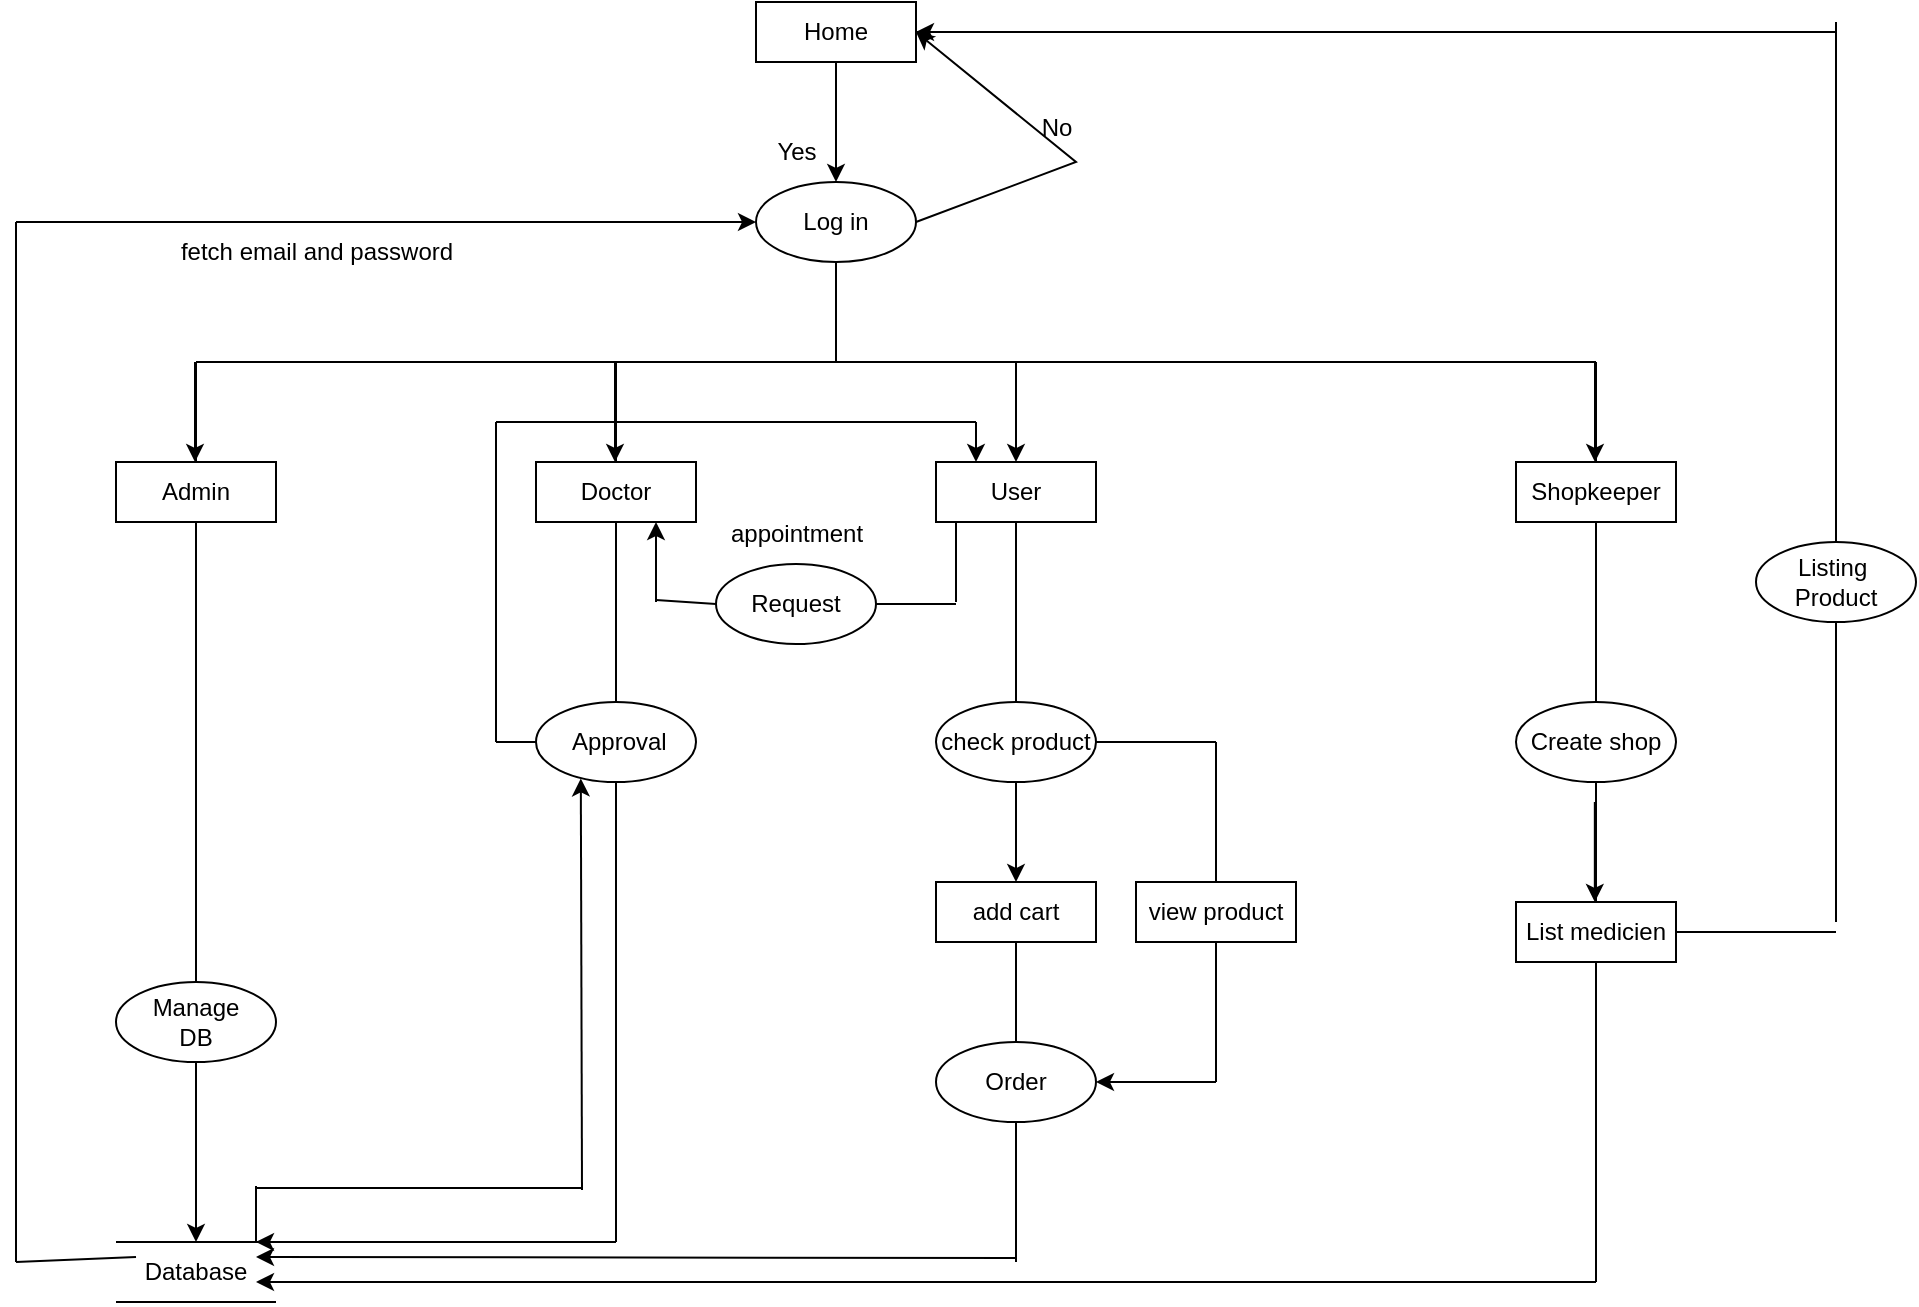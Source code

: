 <mxfile version="23.1.5" type="device">
  <diagram name="Page-1" id="McV0C9bORlA8MUhvKw8x">
    <mxGraphModel dx="1036" dy="606" grid="1" gridSize="10" guides="1" tooltips="1" connect="1" arrows="1" fold="1" page="1" pageScale="1" pageWidth="5000" pageHeight="5000" math="0" shadow="0">
      <root>
        <mxCell id="0" />
        <mxCell id="1" parent="0" />
        <mxCell id="qZHpds9XYvqcVHS1-env-73" value="Home" style="rounded=0;whiteSpace=wrap;html=1;" vertex="1" parent="1">
          <mxGeometry x="460" y="100" width="80" height="30" as="geometry" />
        </mxCell>
        <mxCell id="qZHpds9XYvqcVHS1-env-74" value="" style="endArrow=classic;html=1;rounded=0;exitX=0.5;exitY=1;exitDx=0;exitDy=0;" edge="1" parent="1" source="qZHpds9XYvqcVHS1-env-73">
          <mxGeometry width="50" height="50" relative="1" as="geometry">
            <mxPoint x="470" y="180" as="sourcePoint" />
            <mxPoint x="500" y="190" as="targetPoint" />
          </mxGeometry>
        </mxCell>
        <mxCell id="qZHpds9XYvqcVHS1-env-75" value="Log in" style="ellipse;whiteSpace=wrap;html=1;" vertex="1" parent="1">
          <mxGeometry x="460" y="190" width="80" height="40" as="geometry" />
        </mxCell>
        <mxCell id="qZHpds9XYvqcVHS1-env-76" value="" style="endArrow=none;html=1;rounded=0;" edge="1" parent="1">
          <mxGeometry width="50" height="50" relative="1" as="geometry">
            <mxPoint x="500" y="280" as="sourcePoint" />
            <mxPoint x="500" y="230" as="targetPoint" />
          </mxGeometry>
        </mxCell>
        <mxCell id="qZHpds9XYvqcVHS1-env-77" value="" style="endArrow=classic;html=1;rounded=0;entryX=1;entryY=0.5;entryDx=0;entryDy=0;exitX=1;exitY=0.5;exitDx=0;exitDy=0;" edge="1" parent="1" source="qZHpds9XYvqcVHS1-env-75" target="qZHpds9XYvqcVHS1-env-73">
          <mxGeometry width="50" height="50" relative="1" as="geometry">
            <mxPoint x="550" y="210" as="sourcePoint" />
            <mxPoint x="630" y="130" as="targetPoint" />
            <Array as="points">
              <mxPoint x="620" y="180" />
            </Array>
          </mxGeometry>
        </mxCell>
        <mxCell id="qZHpds9XYvqcVHS1-env-78" value="Admin" style="rounded=0;whiteSpace=wrap;html=1;" vertex="1" parent="1">
          <mxGeometry x="140" y="330" width="80" height="30" as="geometry" />
        </mxCell>
        <mxCell id="qZHpds9XYvqcVHS1-env-79" value="" style="endArrow=none;html=1;rounded=0;" edge="1" parent="1">
          <mxGeometry width="50" height="50" relative="1" as="geometry">
            <mxPoint x="180" y="280" as="sourcePoint" />
            <mxPoint x="880" y="280" as="targetPoint" />
          </mxGeometry>
        </mxCell>
        <mxCell id="qZHpds9XYvqcVHS1-env-80" value="" style="endArrow=none;html=1;rounded=0;exitX=0.5;exitY=0;exitDx=0;exitDy=0;" edge="1" parent="1" source="qZHpds9XYvqcVHS1-env-78">
          <mxGeometry width="50" height="50" relative="1" as="geometry">
            <mxPoint x="560" y="300" as="sourcePoint" />
            <mxPoint x="180" y="280" as="targetPoint" />
          </mxGeometry>
        </mxCell>
        <mxCell id="qZHpds9XYvqcVHS1-env-81" value="Doctor" style="rounded=0;whiteSpace=wrap;html=1;" vertex="1" parent="1">
          <mxGeometry x="350" y="330" width="80" height="30" as="geometry" />
        </mxCell>
        <mxCell id="qZHpds9XYvqcVHS1-env-82" value="" style="endArrow=none;html=1;rounded=0;exitX=0.5;exitY=0;exitDx=0;exitDy=0;" edge="1" parent="1" source="qZHpds9XYvqcVHS1-env-81">
          <mxGeometry width="50" height="50" relative="1" as="geometry">
            <mxPoint x="770" y="300" as="sourcePoint" />
            <mxPoint x="390" y="280" as="targetPoint" />
          </mxGeometry>
        </mxCell>
        <mxCell id="qZHpds9XYvqcVHS1-env-83" value="User" style="rounded=0;whiteSpace=wrap;html=1;" vertex="1" parent="1">
          <mxGeometry x="550" y="330" width="80" height="30" as="geometry" />
        </mxCell>
        <mxCell id="qZHpds9XYvqcVHS1-env-84" value="Shopkeeper" style="rounded=0;whiteSpace=wrap;html=1;" vertex="1" parent="1">
          <mxGeometry x="840" y="330" width="80" height="30" as="geometry" />
        </mxCell>
        <mxCell id="qZHpds9XYvqcVHS1-env-85" value="" style="endArrow=none;html=1;rounded=0;exitX=0.5;exitY=0;exitDx=0;exitDy=0;" edge="1" parent="1" source="qZHpds9XYvqcVHS1-env-84">
          <mxGeometry width="50" height="50" relative="1" as="geometry">
            <mxPoint x="1260" y="300" as="sourcePoint" />
            <mxPoint x="880" y="280" as="targetPoint" />
          </mxGeometry>
        </mxCell>
        <mxCell id="qZHpds9XYvqcVHS1-env-86" value="" style="endArrow=none;html=1;rounded=0;entryX=0.5;entryY=1;entryDx=0;entryDy=0;" edge="1" parent="1" target="qZHpds9XYvqcVHS1-env-78">
          <mxGeometry width="50" height="50" relative="1" as="geometry">
            <mxPoint x="180" y="600" as="sourcePoint" />
            <mxPoint x="470" y="570" as="targetPoint" />
          </mxGeometry>
        </mxCell>
        <mxCell id="qZHpds9XYvqcVHS1-env-87" value="" style="endArrow=none;html=1;rounded=0;" edge="1" parent="1">
          <mxGeometry width="50" height="50" relative="1" as="geometry">
            <mxPoint x="140" y="720" as="sourcePoint" />
            <mxPoint x="220" y="720" as="targetPoint" />
          </mxGeometry>
        </mxCell>
        <mxCell id="qZHpds9XYvqcVHS1-env-88" value="" style="endArrow=none;html=1;rounded=0;" edge="1" parent="1">
          <mxGeometry width="50" height="50" relative="1" as="geometry">
            <mxPoint x="140" y="750" as="sourcePoint" />
            <mxPoint x="220" y="750" as="targetPoint" />
          </mxGeometry>
        </mxCell>
        <mxCell id="qZHpds9XYvqcVHS1-env-89" value="Database" style="text;html=1;align=center;verticalAlign=middle;whiteSpace=wrap;rounded=0;" vertex="1" parent="1">
          <mxGeometry x="150" y="720" width="60" height="30" as="geometry" />
        </mxCell>
        <mxCell id="qZHpds9XYvqcVHS1-env-90" value="" style="endArrow=none;html=1;rounded=0;entryX=0.5;entryY=1;entryDx=0;entryDy=0;" edge="1" parent="1" target="qZHpds9XYvqcVHS1-env-81">
          <mxGeometry width="50" height="50" relative="1" as="geometry">
            <mxPoint x="390" y="450" as="sourcePoint" />
            <mxPoint x="470" y="570" as="targetPoint" />
          </mxGeometry>
        </mxCell>
        <mxCell id="qZHpds9XYvqcVHS1-env-91" value="&amp;nbsp;Approval" style="ellipse;whiteSpace=wrap;html=1;" vertex="1" parent="1">
          <mxGeometry x="350" y="450" width="80" height="40" as="geometry" />
        </mxCell>
        <mxCell id="qZHpds9XYvqcVHS1-env-92" value="" style="endArrow=none;html=1;rounded=0;entryX=0.5;entryY=1;entryDx=0;entryDy=0;" edge="1" parent="1">
          <mxGeometry width="50" height="50" relative="1" as="geometry">
            <mxPoint x="590" y="450" as="sourcePoint" />
            <mxPoint x="590" y="360" as="targetPoint" />
          </mxGeometry>
        </mxCell>
        <mxCell id="qZHpds9XYvqcVHS1-env-93" value="check product" style="ellipse;whiteSpace=wrap;html=1;" vertex="1" parent="1">
          <mxGeometry x="550" y="450" width="80" height="40" as="geometry" />
        </mxCell>
        <mxCell id="qZHpds9XYvqcVHS1-env-94" value="" style="endArrow=none;html=1;rounded=0;entryX=0.5;entryY=1;entryDx=0;entryDy=0;" edge="1" parent="1">
          <mxGeometry width="50" height="50" relative="1" as="geometry">
            <mxPoint x="880" y="450" as="sourcePoint" />
            <mxPoint x="880" y="360" as="targetPoint" />
          </mxGeometry>
        </mxCell>
        <mxCell id="qZHpds9XYvqcVHS1-env-95" value="Create shop" style="ellipse;whiteSpace=wrap;html=1;" vertex="1" parent="1">
          <mxGeometry x="840" y="450" width="80" height="40" as="geometry" />
        </mxCell>
        <mxCell id="qZHpds9XYvqcVHS1-env-96" value="List medicien" style="rounded=0;whiteSpace=wrap;html=1;" vertex="1" parent="1">
          <mxGeometry x="840" y="550" width="80" height="30" as="geometry" />
        </mxCell>
        <mxCell id="qZHpds9XYvqcVHS1-env-97" value="" style="endArrow=none;html=1;rounded=0;exitX=0.5;exitY=1;exitDx=0;exitDy=0;entryX=0.5;entryY=0;entryDx=0;entryDy=0;" edge="1" parent="1" source="qZHpds9XYvqcVHS1-env-95" target="qZHpds9XYvqcVHS1-env-96">
          <mxGeometry width="50" height="50" relative="1" as="geometry">
            <mxPoint x="450" y="530" as="sourcePoint" />
            <mxPoint x="820" y="580" as="targetPoint" />
          </mxGeometry>
        </mxCell>
        <mxCell id="qZHpds9XYvqcVHS1-env-98" value="" style="endArrow=none;html=1;rounded=0;entryX=1;entryY=0.5;entryDx=0;entryDy=0;" edge="1" parent="1" target="qZHpds9XYvqcVHS1-env-73">
          <mxGeometry width="50" height="50" relative="1" as="geometry">
            <mxPoint x="1000" y="115" as="sourcePoint" />
            <mxPoint x="500" y="300" as="targetPoint" />
          </mxGeometry>
        </mxCell>
        <mxCell id="qZHpds9XYvqcVHS1-env-99" value="" style="endArrow=none;html=1;rounded=0;" edge="1" parent="1">
          <mxGeometry width="50" height="50" relative="1" as="geometry">
            <mxPoint x="1000" y="370" as="sourcePoint" />
            <mxPoint x="1000" y="110" as="targetPoint" />
          </mxGeometry>
        </mxCell>
        <mxCell id="qZHpds9XYvqcVHS1-env-100" value="Listing&amp;nbsp;&lt;br&gt;Product" style="ellipse;whiteSpace=wrap;html=1;" vertex="1" parent="1">
          <mxGeometry x="960" y="370" width="80" height="40" as="geometry" />
        </mxCell>
        <mxCell id="qZHpds9XYvqcVHS1-env-101" value="" style="endArrow=none;html=1;rounded=0;entryX=0.5;entryY=1;entryDx=0;entryDy=0;" edge="1" parent="1" target="qZHpds9XYvqcVHS1-env-100">
          <mxGeometry width="50" height="50" relative="1" as="geometry">
            <mxPoint x="1000" y="560" as="sourcePoint" />
            <mxPoint x="640" y="300" as="targetPoint" />
          </mxGeometry>
        </mxCell>
        <mxCell id="qZHpds9XYvqcVHS1-env-102" value="" style="endArrow=none;html=1;rounded=0;exitX=1;exitY=0.5;exitDx=0;exitDy=0;" edge="1" parent="1" source="qZHpds9XYvqcVHS1-env-96">
          <mxGeometry width="50" height="50" relative="1" as="geometry">
            <mxPoint x="590" y="350" as="sourcePoint" />
            <mxPoint x="1000" y="565" as="targetPoint" />
          </mxGeometry>
        </mxCell>
        <mxCell id="qZHpds9XYvqcVHS1-env-103" value="" style="endArrow=classic;html=1;rounded=0;entryX=1;entryY=0.5;entryDx=0;entryDy=0;" edge="1" parent="1" target="qZHpds9XYvqcVHS1-env-73">
          <mxGeometry width="50" height="50" relative="1" as="geometry">
            <mxPoint x="680" y="115" as="sourcePoint" />
            <mxPoint x="720" y="20" as="targetPoint" />
          </mxGeometry>
        </mxCell>
        <mxCell id="qZHpds9XYvqcVHS1-env-104" value="" style="endArrow=classic;html=1;rounded=0;entryX=0.5;entryY=0;entryDx=0;entryDy=0;" edge="1" parent="1" target="qZHpds9XYvqcVHS1-env-83">
          <mxGeometry width="50" height="50" relative="1" as="geometry">
            <mxPoint x="590" y="280" as="sourcePoint" />
            <mxPoint x="720" y="210" as="targetPoint" />
          </mxGeometry>
        </mxCell>
        <mxCell id="qZHpds9XYvqcVHS1-env-105" value="" style="endArrow=classic;html=1;rounded=0;entryX=0.5;entryY=0;entryDx=0;entryDy=0;" edge="1" parent="1">
          <mxGeometry width="50" height="50" relative="1" as="geometry">
            <mxPoint x="879.5" y="280" as="sourcePoint" />
            <mxPoint x="879.5" y="330" as="targetPoint" />
          </mxGeometry>
        </mxCell>
        <mxCell id="qZHpds9XYvqcVHS1-env-106" value="" style="endArrow=classic;html=1;rounded=0;entryX=0.5;entryY=0;entryDx=0;entryDy=0;" edge="1" parent="1">
          <mxGeometry width="50" height="50" relative="1" as="geometry">
            <mxPoint x="389.5" y="280" as="sourcePoint" />
            <mxPoint x="389.5" y="330" as="targetPoint" />
          </mxGeometry>
        </mxCell>
        <mxCell id="qZHpds9XYvqcVHS1-env-107" value="" style="endArrow=classic;html=1;rounded=0;entryX=0.5;entryY=0;entryDx=0;entryDy=0;" edge="1" parent="1">
          <mxGeometry width="50" height="50" relative="1" as="geometry">
            <mxPoint x="179.5" y="280" as="sourcePoint" />
            <mxPoint x="179.5" y="330" as="targetPoint" />
          </mxGeometry>
        </mxCell>
        <mxCell id="qZHpds9XYvqcVHS1-env-108" value="Manage&lt;br&gt;DB" style="ellipse;whiteSpace=wrap;html=1;" vertex="1" parent="1">
          <mxGeometry x="140" y="590" width="80" height="40" as="geometry" />
        </mxCell>
        <mxCell id="qZHpds9XYvqcVHS1-env-109" value="" style="endArrow=classic;html=1;rounded=0;exitX=0.5;exitY=1;exitDx=0;exitDy=0;entryX=0.5;entryY=0;entryDx=0;entryDy=0;" edge="1" parent="1" source="qZHpds9XYvqcVHS1-env-108" target="qZHpds9XYvqcVHS1-env-89">
          <mxGeometry width="50" height="50" relative="1" as="geometry">
            <mxPoint x="280" y="430" as="sourcePoint" />
            <mxPoint x="210" y="700" as="targetPoint" />
          </mxGeometry>
        </mxCell>
        <mxCell id="qZHpds9XYvqcVHS1-env-110" value="" style="endArrow=none;html=1;rounded=0;entryX=0.5;entryY=1;entryDx=0;entryDy=0;" edge="1" parent="1" target="qZHpds9XYvqcVHS1-env-96">
          <mxGeometry width="50" height="50" relative="1" as="geometry">
            <mxPoint x="880" y="740" as="sourcePoint" />
            <mxPoint x="590" y="380" as="targetPoint" />
          </mxGeometry>
        </mxCell>
        <mxCell id="qZHpds9XYvqcVHS1-env-111" value="" style="endArrow=classic;html=1;rounded=0;entryX=1;entryY=0.5;entryDx=0;entryDy=0;" edge="1" parent="1">
          <mxGeometry width="50" height="50" relative="1" as="geometry">
            <mxPoint x="880" y="740" as="sourcePoint" />
            <mxPoint x="210.0" y="740" as="targetPoint" />
          </mxGeometry>
        </mxCell>
        <mxCell id="qZHpds9XYvqcVHS1-env-112" value="add cart" style="rounded=0;whiteSpace=wrap;html=1;" vertex="1" parent="1">
          <mxGeometry x="550" y="540" width="80" height="30" as="geometry" />
        </mxCell>
        <mxCell id="qZHpds9XYvqcVHS1-env-113" value="" style="endArrow=classic;html=1;rounded=0;entryX=0.5;entryY=0;entryDx=0;entryDy=0;" edge="1" parent="1" target="qZHpds9XYvqcVHS1-env-112">
          <mxGeometry width="50" height="50" relative="1" as="geometry">
            <mxPoint x="590" y="490" as="sourcePoint" />
            <mxPoint x="720" y="420" as="targetPoint" />
          </mxGeometry>
        </mxCell>
        <mxCell id="qZHpds9XYvqcVHS1-env-114" value="" style="endArrow=none;html=1;rounded=0;entryX=0.5;entryY=1;entryDx=0;entryDy=0;" edge="1" parent="1" target="qZHpds9XYvqcVHS1-env-112">
          <mxGeometry width="50" height="50" relative="1" as="geometry">
            <mxPoint x="590" y="620" as="sourcePoint" />
            <mxPoint x="590" y="580" as="targetPoint" />
          </mxGeometry>
        </mxCell>
        <mxCell id="qZHpds9XYvqcVHS1-env-115" value="Order" style="ellipse;whiteSpace=wrap;html=1;" vertex="1" parent="1">
          <mxGeometry x="550" y="620" width="80" height="40" as="geometry" />
        </mxCell>
        <mxCell id="qZHpds9XYvqcVHS1-env-116" value="" style="endArrow=none;html=1;rounded=0;entryX=0.5;entryY=1;entryDx=0;entryDy=0;" edge="1" parent="1" target="qZHpds9XYvqcVHS1-env-115">
          <mxGeometry width="50" height="50" relative="1" as="geometry">
            <mxPoint x="590" y="730" as="sourcePoint" />
            <mxPoint x="590" y="420" as="targetPoint" />
          </mxGeometry>
        </mxCell>
        <mxCell id="qZHpds9XYvqcVHS1-env-117" value="" style="endArrow=classic;html=1;rounded=0;entryX=1;entryY=0.25;entryDx=0;entryDy=0;" edge="1" parent="1" target="qZHpds9XYvqcVHS1-env-89">
          <mxGeometry width="50" height="50" relative="1" as="geometry">
            <mxPoint x="590" y="728" as="sourcePoint" />
            <mxPoint x="590" y="420" as="targetPoint" />
          </mxGeometry>
        </mxCell>
        <mxCell id="qZHpds9XYvqcVHS1-env-118" value="" style="endArrow=classic;html=1;rounded=0;entryX=1;entryY=0.25;entryDx=0;entryDy=0;" edge="1" parent="1">
          <mxGeometry width="50" height="50" relative="1" as="geometry">
            <mxPoint x="390" y="720" as="sourcePoint" />
            <mxPoint x="210" y="720" as="targetPoint" />
          </mxGeometry>
        </mxCell>
        <mxCell id="qZHpds9XYvqcVHS1-env-119" value="" style="endArrow=none;html=1;rounded=0;entryX=0.5;entryY=1;entryDx=0;entryDy=0;" edge="1" parent="1" target="qZHpds9XYvqcVHS1-env-91">
          <mxGeometry width="50" height="50" relative="1" as="geometry">
            <mxPoint x="390" y="720" as="sourcePoint" />
            <mxPoint x="390" y="570" as="targetPoint" />
          </mxGeometry>
        </mxCell>
        <mxCell id="qZHpds9XYvqcVHS1-env-120" value="Yes" style="text;html=1;align=center;verticalAlign=middle;resizable=0;points=[];autosize=1;strokeColor=none;fillColor=none;" vertex="1" parent="1">
          <mxGeometry x="460" y="160" width="40" height="30" as="geometry" />
        </mxCell>
        <mxCell id="qZHpds9XYvqcVHS1-env-121" value="No" style="text;html=1;align=center;verticalAlign=middle;resizable=0;points=[];autosize=1;strokeColor=none;fillColor=none;" vertex="1" parent="1">
          <mxGeometry x="590" y="148" width="40" height="30" as="geometry" />
        </mxCell>
        <mxCell id="qZHpds9XYvqcVHS1-env-122" value="" style="endArrow=none;html=1;rounded=0;entryX=0.5;entryY=1;entryDx=0;entryDy=0;" edge="1" parent="1">
          <mxGeometry width="50" height="50" relative="1" as="geometry">
            <mxPoint x="560" y="400" as="sourcePoint" />
            <mxPoint x="560" y="360" as="targetPoint" />
          </mxGeometry>
        </mxCell>
        <mxCell id="qZHpds9XYvqcVHS1-env-123" value="appointment" style="text;html=1;align=center;verticalAlign=middle;resizable=0;points=[];autosize=1;strokeColor=none;fillColor=none;" vertex="1" parent="1">
          <mxGeometry x="435" y="351" width="90" height="30" as="geometry" />
        </mxCell>
        <mxCell id="qZHpds9XYvqcVHS1-env-124" value="view product" style="rounded=0;whiteSpace=wrap;html=1;" vertex="1" parent="1">
          <mxGeometry x="650" y="540" width="80" height="30" as="geometry" />
        </mxCell>
        <mxCell id="qZHpds9XYvqcVHS1-env-125" value="" style="endArrow=classic;html=1;rounded=0;entryX=1;entryY=0.5;entryDx=0;entryDy=0;" edge="1" parent="1" target="qZHpds9XYvqcVHS1-env-115">
          <mxGeometry width="50" height="50" relative="1" as="geometry">
            <mxPoint x="690" y="640" as="sourcePoint" />
            <mxPoint x="660" y="660" as="targetPoint" />
          </mxGeometry>
        </mxCell>
        <mxCell id="qZHpds9XYvqcVHS1-env-126" value="" style="endArrow=none;html=1;rounded=0;exitX=0.5;exitY=1;exitDx=0;exitDy=0;" edge="1" parent="1" source="qZHpds9XYvqcVHS1-env-124">
          <mxGeometry width="50" height="50" relative="1" as="geometry">
            <mxPoint x="540" y="590" as="sourcePoint" />
            <mxPoint x="690" y="640" as="targetPoint" />
          </mxGeometry>
        </mxCell>
        <mxCell id="qZHpds9XYvqcVHS1-env-127" value="" style="endArrow=none;html=1;rounded=0;exitX=1;exitY=0.5;exitDx=0;exitDy=0;" edge="1" parent="1" source="qZHpds9XYvqcVHS1-env-93">
          <mxGeometry width="50" height="50" relative="1" as="geometry">
            <mxPoint x="700" y="580" as="sourcePoint" />
            <mxPoint x="690" y="470" as="targetPoint" />
          </mxGeometry>
        </mxCell>
        <mxCell id="qZHpds9XYvqcVHS1-env-128" value="" style="endArrow=none;html=1;rounded=0;entryX=0.5;entryY=0;entryDx=0;entryDy=0;" edge="1" parent="1" target="qZHpds9XYvqcVHS1-env-124">
          <mxGeometry width="50" height="50" relative="1" as="geometry">
            <mxPoint x="690" y="470" as="sourcePoint" />
            <mxPoint x="700" y="480" as="targetPoint" />
          </mxGeometry>
        </mxCell>
        <mxCell id="qZHpds9XYvqcVHS1-env-129" value="" style="endArrow=classic;html=1;rounded=0;entryX=0;entryY=0.5;entryDx=0;entryDy=0;" edge="1" parent="1" target="qZHpds9XYvqcVHS1-env-75">
          <mxGeometry width="50" height="50" relative="1" as="geometry">
            <mxPoint x="90" y="210" as="sourcePoint" />
            <mxPoint x="380" y="160" as="targetPoint" />
          </mxGeometry>
        </mxCell>
        <mxCell id="qZHpds9XYvqcVHS1-env-130" value="" style="endArrow=none;html=1;rounded=0;" edge="1" parent="1">
          <mxGeometry width="50" height="50" relative="1" as="geometry">
            <mxPoint x="90" y="210" as="sourcePoint" />
            <mxPoint x="90" y="730" as="targetPoint" />
          </mxGeometry>
        </mxCell>
        <mxCell id="qZHpds9XYvqcVHS1-env-131" value="" style="endArrow=none;html=1;rounded=0;entryX=0;entryY=0.25;entryDx=0;entryDy=0;" edge="1" parent="1" target="qZHpds9XYvqcVHS1-env-89">
          <mxGeometry width="50" height="50" relative="1" as="geometry">
            <mxPoint x="90" y="730" as="sourcePoint" />
            <mxPoint x="590" y="440" as="targetPoint" />
          </mxGeometry>
        </mxCell>
        <mxCell id="qZHpds9XYvqcVHS1-env-132" value="" style="endArrow=none;html=1;rounded=0;" edge="1" parent="1">
          <mxGeometry width="50" height="50" relative="1" as="geometry">
            <mxPoint x="330" y="310" as="sourcePoint" />
            <mxPoint x="570" y="310" as="targetPoint" />
          </mxGeometry>
        </mxCell>
        <mxCell id="qZHpds9XYvqcVHS1-env-133" value="" style="endArrow=classic;html=1;rounded=0;entryX=0.25;entryY=0;entryDx=0;entryDy=0;" edge="1" parent="1" target="qZHpds9XYvqcVHS1-env-83">
          <mxGeometry width="50" height="50" relative="1" as="geometry">
            <mxPoint x="570" y="310" as="sourcePoint" />
            <mxPoint x="600" y="340" as="targetPoint" />
          </mxGeometry>
        </mxCell>
        <mxCell id="qZHpds9XYvqcVHS1-env-134" value="" style="endArrow=none;html=1;rounded=0;exitX=0;exitY=0.5;exitDx=0;exitDy=0;" edge="1" parent="1" source="qZHpds9XYvqcVHS1-env-91">
          <mxGeometry width="50" height="50" relative="1" as="geometry">
            <mxPoint x="540" y="530" as="sourcePoint" />
            <mxPoint x="330" y="470" as="targetPoint" />
          </mxGeometry>
        </mxCell>
        <mxCell id="qZHpds9XYvqcVHS1-env-135" value="" style="endArrow=none;html=1;rounded=0;" edge="1" parent="1">
          <mxGeometry width="50" height="50" relative="1" as="geometry">
            <mxPoint x="330" y="310" as="sourcePoint" />
            <mxPoint x="330" y="470" as="targetPoint" />
          </mxGeometry>
        </mxCell>
        <mxCell id="qZHpds9XYvqcVHS1-env-136" value="fetch email and password" style="text;html=1;align=center;verticalAlign=middle;resizable=0;points=[];autosize=1;strokeColor=none;fillColor=none;" vertex="1" parent="1">
          <mxGeometry x="160" y="210" width="160" height="30" as="geometry" />
        </mxCell>
        <mxCell id="qZHpds9XYvqcVHS1-env-137" value="" style="endArrow=classic;html=1;rounded=0;entryX=0.5;entryY=0;entryDx=0;entryDy=0;" edge="1" parent="1">
          <mxGeometry width="50" height="50" relative="1" as="geometry">
            <mxPoint x="879.41" y="500" as="sourcePoint" />
            <mxPoint x="879.41" y="550" as="targetPoint" />
          </mxGeometry>
        </mxCell>
        <mxCell id="qZHpds9XYvqcVHS1-env-138" value="" style="endArrow=classic;html=1;rounded=0;entryX=0.75;entryY=1;entryDx=0;entryDy=0;" edge="1" parent="1" target="qZHpds9XYvqcVHS1-env-81">
          <mxGeometry width="50" height="50" relative="1" as="geometry">
            <mxPoint x="410" y="400" as="sourcePoint" />
            <mxPoint x="573" y="422" as="targetPoint" />
          </mxGeometry>
        </mxCell>
        <mxCell id="qZHpds9XYvqcVHS1-env-139" value="Request" style="ellipse;whiteSpace=wrap;html=1;" vertex="1" parent="1">
          <mxGeometry x="440" y="381" width="80" height="40" as="geometry" />
        </mxCell>
        <mxCell id="qZHpds9XYvqcVHS1-env-140" value="" style="endArrow=none;html=1;rounded=0;exitX=1;exitY=0.5;exitDx=0;exitDy=0;" edge="1" parent="1" source="qZHpds9XYvqcVHS1-env-139">
          <mxGeometry width="50" height="50" relative="1" as="geometry">
            <mxPoint x="523" y="472" as="sourcePoint" />
            <mxPoint x="560" y="401" as="targetPoint" />
          </mxGeometry>
        </mxCell>
        <mxCell id="qZHpds9XYvqcVHS1-env-141" value="" style="endArrow=none;html=1;rounded=0;entryX=0;entryY=0.5;entryDx=0;entryDy=0;" edge="1" parent="1" target="qZHpds9XYvqcVHS1-env-139">
          <mxGeometry width="50" height="50" relative="1" as="geometry">
            <mxPoint x="410" y="399" as="sourcePoint" />
            <mxPoint x="573" y="422" as="targetPoint" />
          </mxGeometry>
        </mxCell>
        <mxCell id="qZHpds9XYvqcVHS1-env-142" value="" style="endArrow=none;html=1;rounded=0;exitX=1;exitY=0;exitDx=0;exitDy=0;" edge="1" parent="1" source="qZHpds9XYvqcVHS1-env-89">
          <mxGeometry width="50" height="50" relative="1" as="geometry">
            <mxPoint x="523" y="475" as="sourcePoint" />
            <mxPoint x="210" y="692" as="targetPoint" />
          </mxGeometry>
        </mxCell>
        <mxCell id="qZHpds9XYvqcVHS1-env-143" value="" style="endArrow=none;html=1;rounded=0;" edge="1" parent="1">
          <mxGeometry width="50" height="50" relative="1" as="geometry">
            <mxPoint x="210" y="693" as="sourcePoint" />
            <mxPoint x="373" y="693" as="targetPoint" />
          </mxGeometry>
        </mxCell>
        <mxCell id="qZHpds9XYvqcVHS1-env-144" value="" style="endArrow=classic;html=1;rounded=0;entryX=0.28;entryY=0.955;entryDx=0;entryDy=0;entryPerimeter=0;" edge="1" parent="1" target="qZHpds9XYvqcVHS1-env-91">
          <mxGeometry width="50" height="50" relative="1" as="geometry">
            <mxPoint x="373" y="694" as="sourcePoint" />
            <mxPoint x="573" y="425" as="targetPoint" />
          </mxGeometry>
        </mxCell>
      </root>
    </mxGraphModel>
  </diagram>
</mxfile>
